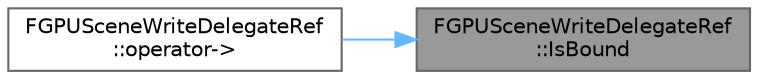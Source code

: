 digraph "FGPUSceneWriteDelegateRef::IsBound"
{
 // INTERACTIVE_SVG=YES
 // LATEX_PDF_SIZE
  bgcolor="transparent";
  edge [fontname=Helvetica,fontsize=10,labelfontname=Helvetica,labelfontsize=10];
  node [fontname=Helvetica,fontsize=10,shape=box,height=0.2,width=0.4];
  rankdir="RL";
  Node1 [id="Node000001",label="FGPUSceneWriteDelegateRef\l::IsBound",height=0.2,width=0.4,color="gray40", fillcolor="grey60", style="filled", fontcolor="black",tooltip=" "];
  Node1 -> Node2 [id="edge1_Node000001_Node000002",dir="back",color="steelblue1",style="solid",tooltip=" "];
  Node2 [id="Node000002",label="FGPUSceneWriteDelegateRef\l::operator-\>",height=0.2,width=0.4,color="grey40", fillcolor="white", style="filled",URL="$da/d0a/classFGPUSceneWriteDelegateRef.html#a1f7d9ffe7516a0139987c05adc4453a0",tooltip=" "];
}
